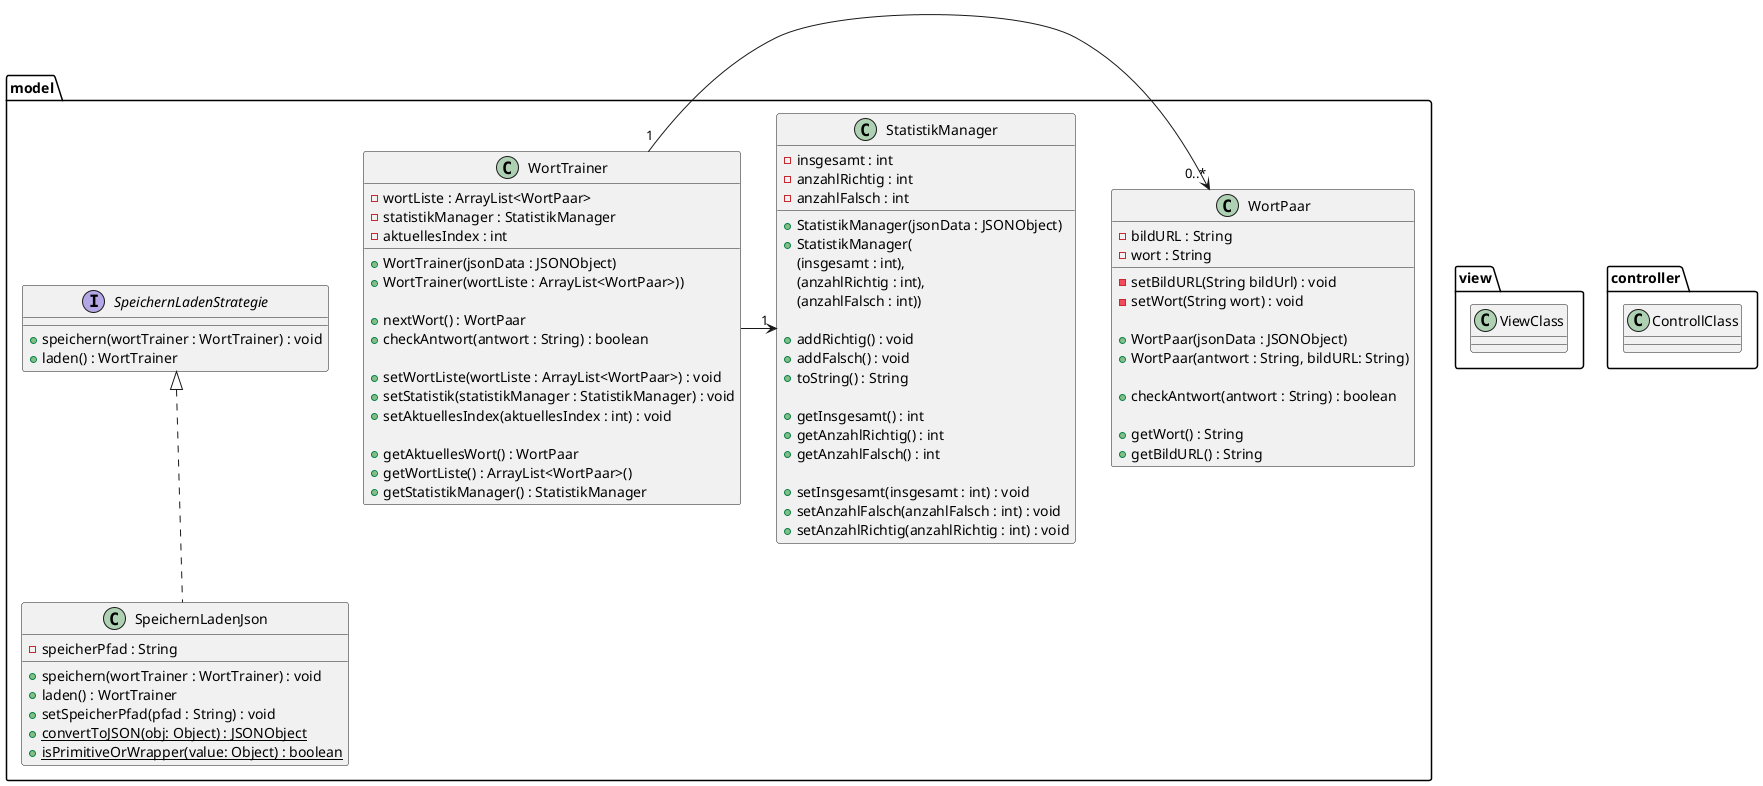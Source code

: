 @startuml
'https://plantuml.com/class-diagram

package model {

    class WortPaar {
        - bildURL : String
        - wort : String

        - setBildURL(String bildUrl) : void
        - setWort(String wort) : void

        + WortPaar(jsonData : JSONObject)
        + WortPaar(antwort : String, bildURL: String)

        + checkAntwort(antwort : String) : boolean

        + getWort() : String
        + getBildURL() : String

    }

    class WortTrainer {
        - wortListe : ArrayList<WortPaar>
        - statistikManager : StatistikManager
        - aktuellesIndex : int

        + WortTrainer(jsonData : JSONObject)
        + WortTrainer(wortListe : ArrayList<WortPaar>))

        + nextWort() : WortPaar
        + checkAntwort(antwort : String) : boolean

        + setWortListe(wortListe : ArrayList<WortPaar>) : void
        + setStatistik(statistikManager : StatistikManager) : void
        + setAktuellesIndex(aktuellesIndex : int) : void

        + getAktuellesWort() : WortPaar
        + getWortListe() : ArrayList<WortPaar>()
        + getStatistikManager() : StatistikManager

    }

    class StatistikManager {
        - insgesamt : int
        - anzahlRichtig : int
        - anzahlFalsch : int

        + StatistikManager(jsonData : JSONObject)
        + StatistikManager(
        (insgesamt : int),
        (anzahlRichtig : int),
        (anzahlFalsch : int))

        + addRichtig() : void
        + addFalsch() : void
        + toString() : String

        + getInsgesamt() : int
        + getAnzahlRichtig() : int
        + getAnzahlFalsch() : int

        + setInsgesamt(insgesamt : int) : void
        + setAnzahlFalsch(anzahlFalsch : int) : void
        + setAnzahlRichtig(anzahlRichtig : int) : void
    }

    interface SpeichernLadenStrategie{
        + speichern(wortTrainer : WortTrainer) : void
        + laden() : WortTrainer
    }

    class SpeichernLadenJson implements SpeichernLadenStrategie{
        - speicherPfad : String
        + speichern(wortTrainer : WortTrainer) : void
        + laden() : WortTrainer
        + setSpeicherPfad(pfad : String) : void
        + {static} convertToJSON(obj: Object) : JSONObject
        + {static} isPrimitiveOrWrapper(value: Object) : boolean
    }
}


package view {
    class ViewClass {
    }
}

package controller {
    class ControllClass {
    }
}




WortTrainer "1" -> "0..*" WortPaar
WortTrainer -> "1" StatistikManager

@enduml